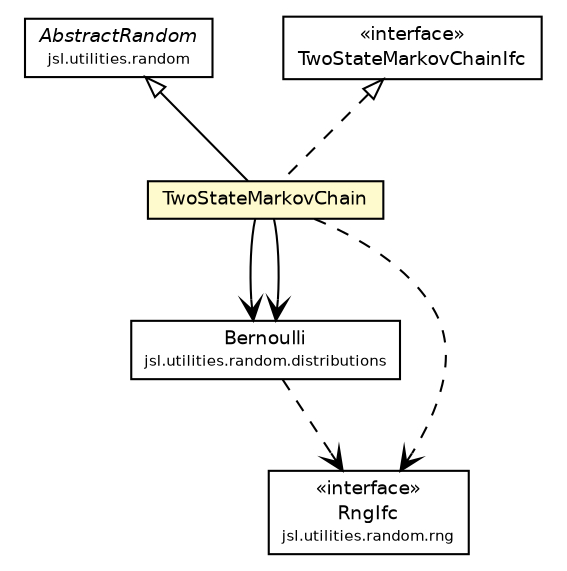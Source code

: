 #!/usr/local/bin/dot
#
# Class diagram 
# Generated by UMLGraph version 5.4 (http://www.umlgraph.org/)
#

digraph G {
	edge [fontname="Helvetica",fontsize=10,labelfontname="Helvetica",labelfontsize=10];
	node [fontname="Helvetica",fontsize=10,shape=plaintext];
	nodesep=0.25;
	ranksep=0.5;
	// jsl.utilities.random.AbstractRandom
	c229790 [label=<<table title="jsl.utilities.random.AbstractRandom" border="0" cellborder="1" cellspacing="0" cellpadding="2" port="p" href="../AbstractRandom.html">
		<tr><td><table border="0" cellspacing="0" cellpadding="1">
<tr><td align="center" balign="center"><font face="Helvetica-Oblique"> AbstractRandom </font></td></tr>
<tr><td align="center" balign="center"><font point-size="7.0"> jsl.utilities.random </font></td></tr>
		</table></td></tr>
		</table>>, URL="../AbstractRandom.html", fontname="Helvetica", fontcolor="black", fontsize=9.0];
	// jsl.utilities.random.distributions.Bernoulli
	c229849 [label=<<table title="jsl.utilities.random.distributions.Bernoulli" border="0" cellborder="1" cellspacing="0" cellpadding="2" port="p" href="../distributions/Bernoulli.html">
		<tr><td><table border="0" cellspacing="0" cellpadding="1">
<tr><td align="center" balign="center"> Bernoulli </td></tr>
<tr><td align="center" balign="center"><font point-size="7.0"> jsl.utilities.random.distributions </font></td></tr>
		</table></td></tr>
		</table>>, URL="../distributions/Bernoulli.html", fontname="Helvetica", fontcolor="black", fontsize=9.0];
	// jsl.utilities.random.rng.RngIfc
	c229854 [label=<<table title="jsl.utilities.random.rng.RngIfc" border="0" cellborder="1" cellspacing="0" cellpadding="2" port="p" href="../rng/RngIfc.html">
		<tr><td><table border="0" cellspacing="0" cellpadding="1">
<tr><td align="center" balign="center"> &#171;interface&#187; </td></tr>
<tr><td align="center" balign="center"> RngIfc </td></tr>
<tr><td align="center" balign="center"><font point-size="7.0"> jsl.utilities.random.rng </font></td></tr>
		</table></td></tr>
		</table>>, URL="../rng/RngIfc.html", fontname="Helvetica", fontcolor="black", fontsize=9.0];
	// jsl.utilities.random.sp.TwoStateMarkovChainIfc
	c229871 [label=<<table title="jsl.utilities.random.sp.TwoStateMarkovChainIfc" border="0" cellborder="1" cellspacing="0" cellpadding="2" port="p" href="./TwoStateMarkovChainIfc.html">
		<tr><td><table border="0" cellspacing="0" cellpadding="1">
<tr><td align="center" balign="center"> &#171;interface&#187; </td></tr>
<tr><td align="center" balign="center"> TwoStateMarkovChainIfc </td></tr>
		</table></td></tr>
		</table>>, URL="./TwoStateMarkovChainIfc.html", fontname="Helvetica", fontcolor="black", fontsize=9.0];
	// jsl.utilities.random.sp.TwoStateMarkovChain
	c229872 [label=<<table title="jsl.utilities.random.sp.TwoStateMarkovChain" border="0" cellborder="1" cellspacing="0" cellpadding="2" port="p" bgcolor="lemonChiffon" href="./TwoStateMarkovChain.html">
		<tr><td><table border="0" cellspacing="0" cellpadding="1">
<tr><td align="center" balign="center"> TwoStateMarkovChain </td></tr>
		</table></td></tr>
		</table>>, URL="./TwoStateMarkovChain.html", fontname="Helvetica", fontcolor="black", fontsize=9.0];
	//jsl.utilities.random.sp.TwoStateMarkovChain extends jsl.utilities.random.AbstractRandom
	c229790:p -> c229872:p [dir=back,arrowtail=empty];
	//jsl.utilities.random.sp.TwoStateMarkovChain implements jsl.utilities.random.sp.TwoStateMarkovChainIfc
	c229871:p -> c229872:p [dir=back,arrowtail=empty,style=dashed];
	// jsl.utilities.random.sp.TwoStateMarkovChain NAVASSOC jsl.utilities.random.distributions.Bernoulli
	c229872:p -> c229849:p [taillabel="", label="", headlabel="", fontname="Helvetica", fontcolor="black", fontsize=10.0, color="black", arrowhead=open];
	// jsl.utilities.random.sp.TwoStateMarkovChain NAVASSOC jsl.utilities.random.distributions.Bernoulli
	c229872:p -> c229849:p [taillabel="", label="", headlabel="", fontname="Helvetica", fontcolor="black", fontsize=10.0, color="black", arrowhead=open];
	// jsl.utilities.random.distributions.Bernoulli DEPEND jsl.utilities.random.rng.RngIfc
	c229849:p -> c229854:p [taillabel="", label="", headlabel="", fontname="Helvetica", fontcolor="black", fontsize=10.0, color="black", arrowhead=open, style=dashed];
	// jsl.utilities.random.sp.TwoStateMarkovChain DEPEND jsl.utilities.random.rng.RngIfc
	c229872:p -> c229854:p [taillabel="", label="", headlabel="", fontname="Helvetica", fontcolor="black", fontsize=10.0, color="black", arrowhead=open, style=dashed];
}

